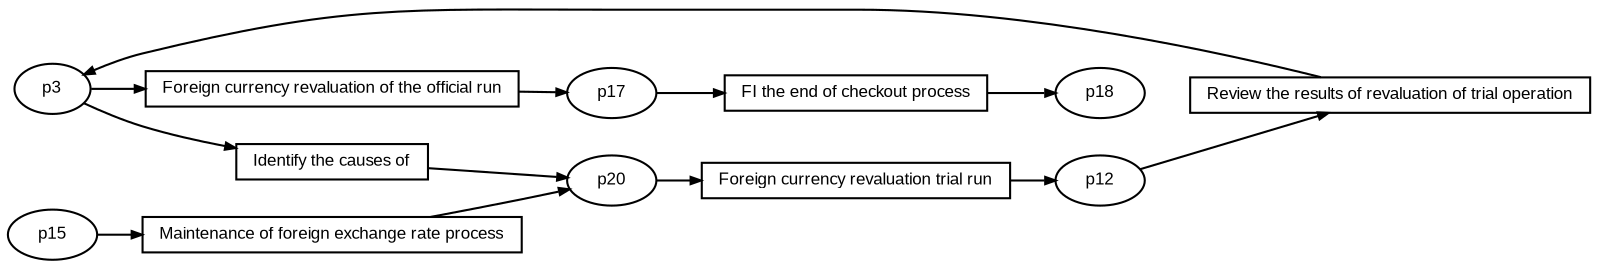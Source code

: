 digraph G {ranksep=".3"; fontsize="8"; remincross=true; margin="0.0,0.0"; fontname="Arial";rankdir="LR"; 
edge [arrowsize="0.5"];
node [height=".2",width=".2",fontname="Arial",fontsize="8"];
t0 [shape="box",label="FI the end of checkout process"];
t1 [shape="box",label="Foreign currency revaluation of the official run"];
t2 [shape="box",label="Maintenance of foreign exchange rate process"];
t3 [shape="box",label="Foreign currency revaluation trial run"];
t4 [shape="box",label="Review the results of revaluation of trial operation"];
t5 [shape="box",label="Identify the causes of"];
p0 [shape="oval",label="p12"];
p1 [shape="oval",label="p17"];
p2 [shape="oval",label="p20"];
p3 [shape="oval",label="p18"];
p4 [shape="oval",label="p15"];
p5 [shape="oval",label="p3"];
t5 -> p2[label=""];
t4 -> p5[label=""];
p2 -> t3[label=""];
t1 -> p1[label=""];
t3 -> p0[label=""];
t2 -> p2[label=""];
p4 -> t2[label=""];
p0 -> t4[label=""];
p5 -> t5[label=""];
p5 -> t1[label=""];
p1 -> t0[label=""];
t0 -> p3[label=""];
}
